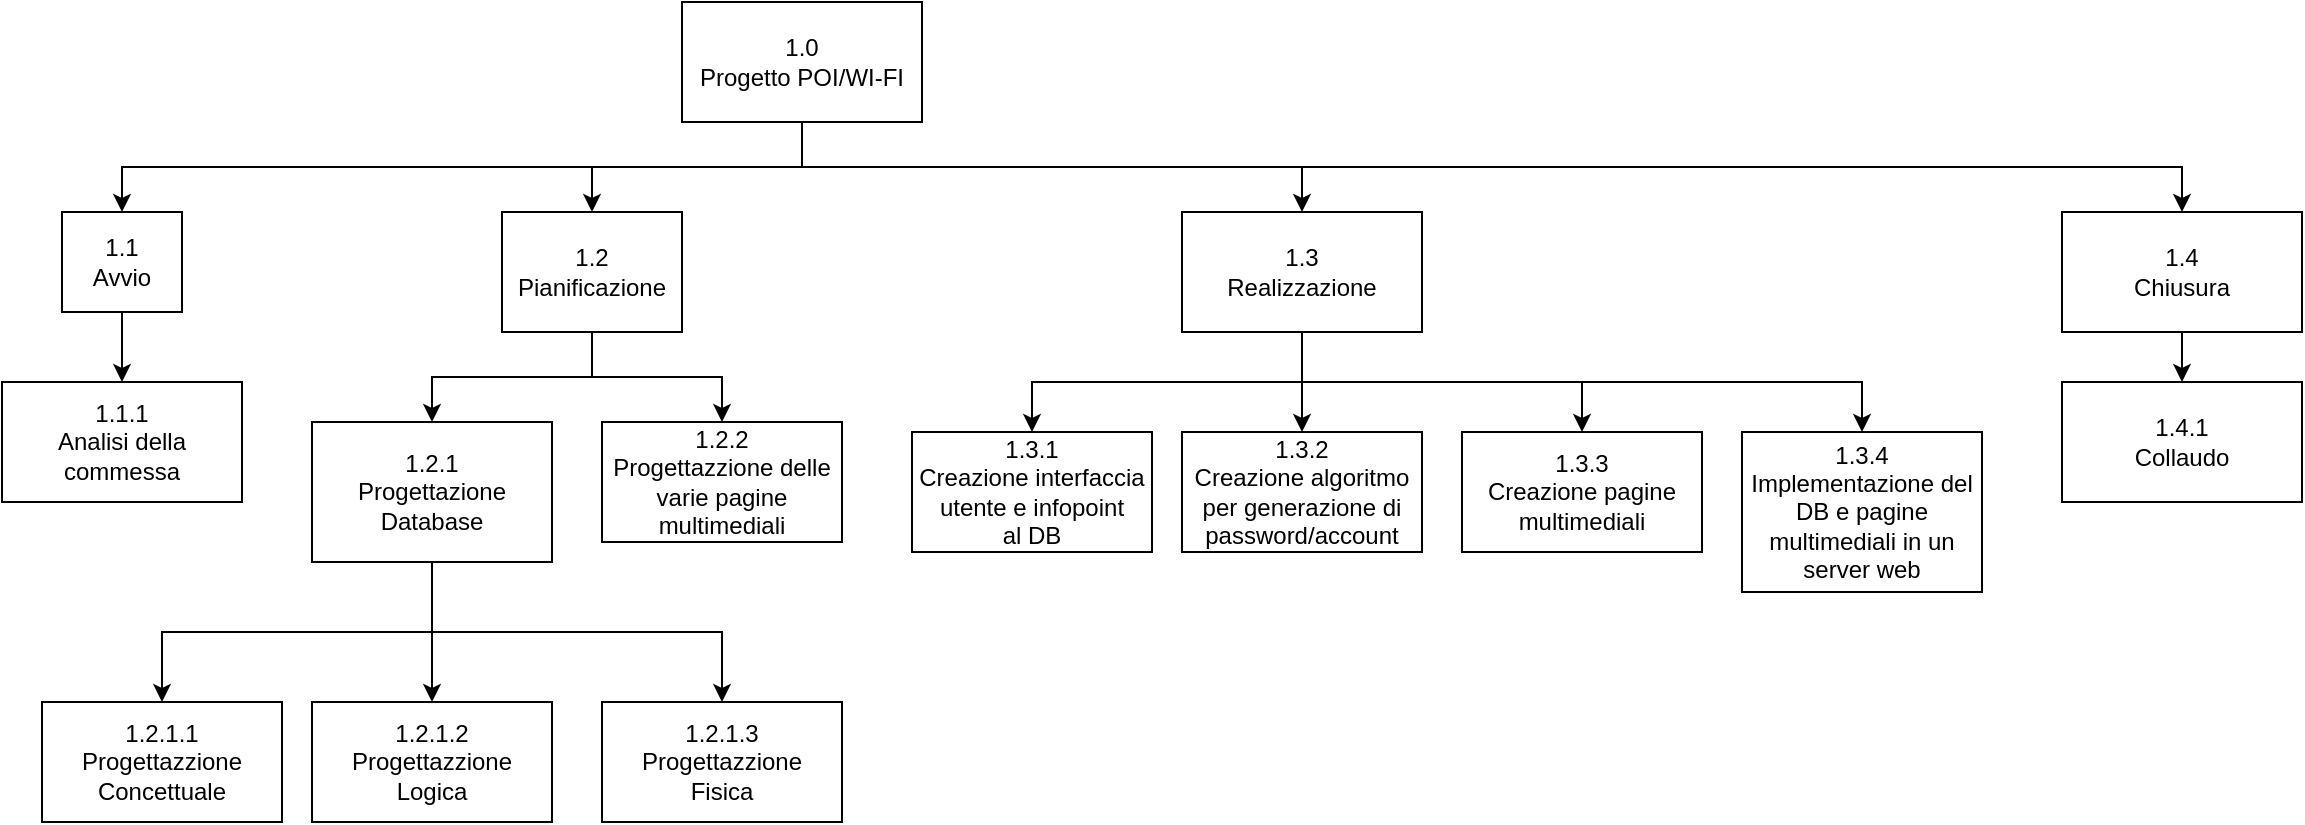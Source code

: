 <mxfile version="14.5.7" type="device"><diagram id="3j37cElnVa3Cx9dDSnxr" name="Page-1"><mxGraphModel dx="868" dy="479" grid="1" gridSize="10" guides="1" tooltips="1" connect="1" arrows="1" fold="1" page="1" pageScale="1" pageWidth="1169" pageHeight="827" math="0" shadow="0"><root><mxCell id="0"/><mxCell id="1" parent="0"/><mxCell id="PARt8DHZ-nu3weqLShNF-24" style="edgeStyle=orthogonalEdgeStyle;rounded=0;orthogonalLoop=1;jettySize=auto;html=1;exitX=0.5;exitY=1;exitDx=0;exitDy=0;entryX=0.5;entryY=0;entryDx=0;entryDy=0;" edge="1" parent="1" source="PARt8DHZ-nu3weqLShNF-1" target="PARt8DHZ-nu3weqLShNF-2"><mxGeometry relative="1" as="geometry"/></mxCell><mxCell id="PARt8DHZ-nu3weqLShNF-25" style="edgeStyle=orthogonalEdgeStyle;rounded=0;orthogonalLoop=1;jettySize=auto;html=1;exitX=0.5;exitY=1;exitDx=0;exitDy=0;entryX=0.5;entryY=0;entryDx=0;entryDy=0;" edge="1" parent="1" source="PARt8DHZ-nu3weqLShNF-1" target="PARt8DHZ-nu3weqLShNF-7"><mxGeometry relative="1" as="geometry"/></mxCell><mxCell id="PARt8DHZ-nu3weqLShNF-26" style="edgeStyle=orthogonalEdgeStyle;rounded=0;orthogonalLoop=1;jettySize=auto;html=1;exitX=0.5;exitY=1;exitDx=0;exitDy=0;entryX=0.5;entryY=0;entryDx=0;entryDy=0;" edge="1" parent="1" source="PARt8DHZ-nu3weqLShNF-1" target="PARt8DHZ-nu3weqLShNF-11"><mxGeometry relative="1" as="geometry"/></mxCell><mxCell id="PARt8DHZ-nu3weqLShNF-28" style="edgeStyle=orthogonalEdgeStyle;rounded=0;orthogonalLoop=1;jettySize=auto;html=1;exitX=0.5;exitY=1;exitDx=0;exitDy=0;entryX=0.5;entryY=0;entryDx=0;entryDy=0;" edge="1" parent="1" source="PARt8DHZ-nu3weqLShNF-1" target="PARt8DHZ-nu3weqLShNF-16"><mxGeometry relative="1" as="geometry"/></mxCell><mxCell id="PARt8DHZ-nu3weqLShNF-1" value="&lt;div&gt;1.0&lt;br&gt;&lt;/div&gt;&lt;div&gt;Progetto POI/WI-FI&lt;/div&gt;" style="rounded=0;whiteSpace=wrap;html=1;" vertex="1" parent="1"><mxGeometry x="350" y="10" width="120" height="60" as="geometry"/></mxCell><mxCell id="PARt8DHZ-nu3weqLShNF-29" style="edgeStyle=orthogonalEdgeStyle;rounded=0;orthogonalLoop=1;jettySize=auto;html=1;exitX=0.5;exitY=1;exitDx=0;exitDy=0;entryX=0.5;entryY=0;entryDx=0;entryDy=0;" edge="1" parent="1" source="PARt8DHZ-nu3weqLShNF-2" target="PARt8DHZ-nu3weqLShNF-4"><mxGeometry relative="1" as="geometry"/></mxCell><mxCell id="PARt8DHZ-nu3weqLShNF-2" value="1.1&lt;br&gt;&lt;div&gt;Avvio&lt;/div&gt;" style="rounded=0;whiteSpace=wrap;html=1;" vertex="1" parent="1"><mxGeometry x="40" y="115" width="60" height="50" as="geometry"/></mxCell><mxCell id="PARt8DHZ-nu3weqLShNF-4" value="&lt;div&gt;1.1.1&lt;br&gt;&lt;/div&gt;&lt;div&gt;Analisi della commessa&lt;br&gt;&lt;/div&gt;" style="rounded=0;whiteSpace=wrap;html=1;" vertex="1" parent="1"><mxGeometry x="10" y="200" width="120" height="60" as="geometry"/></mxCell><mxCell id="PARt8DHZ-nu3weqLShNF-30" style="edgeStyle=orthogonalEdgeStyle;rounded=0;orthogonalLoop=1;jettySize=auto;html=1;exitX=0.5;exitY=1;exitDx=0;exitDy=0;entryX=0.5;entryY=0;entryDx=0;entryDy=0;" edge="1" parent="1" source="PARt8DHZ-nu3weqLShNF-7" target="PARt8DHZ-nu3weqLShNF-9"><mxGeometry relative="1" as="geometry"/></mxCell><mxCell id="PARt8DHZ-nu3weqLShNF-31" style="edgeStyle=orthogonalEdgeStyle;rounded=0;orthogonalLoop=1;jettySize=auto;html=1;exitX=0.5;exitY=1;exitDx=0;exitDy=0;entryX=0.5;entryY=0;entryDx=0;entryDy=0;" edge="1" parent="1" source="PARt8DHZ-nu3weqLShNF-7" target="PARt8DHZ-nu3weqLShNF-18"><mxGeometry relative="1" as="geometry"/></mxCell><mxCell id="PARt8DHZ-nu3weqLShNF-7" value="&lt;div&gt;1.2&lt;/div&gt;&lt;div&gt;Pianificazione&lt;br&gt;&lt;/div&gt;" style="rounded=0;whiteSpace=wrap;html=1;" vertex="1" parent="1"><mxGeometry x="260" y="115" width="90" height="60" as="geometry"/></mxCell><mxCell id="PARt8DHZ-nu3weqLShNF-32" style="edgeStyle=orthogonalEdgeStyle;rounded=0;orthogonalLoop=1;jettySize=auto;html=1;exitX=0.5;exitY=1;exitDx=0;exitDy=0;entryX=0.5;entryY=0;entryDx=0;entryDy=0;" edge="1" parent="1" source="PARt8DHZ-nu3weqLShNF-9" target="PARt8DHZ-nu3weqLShNF-20"><mxGeometry relative="1" as="geometry"/></mxCell><mxCell id="PARt8DHZ-nu3weqLShNF-33" style="edgeStyle=orthogonalEdgeStyle;rounded=0;orthogonalLoop=1;jettySize=auto;html=1;exitX=0.5;exitY=1;exitDx=0;exitDy=0;entryX=0.5;entryY=0;entryDx=0;entryDy=0;" edge="1" parent="1" source="PARt8DHZ-nu3weqLShNF-9" target="PARt8DHZ-nu3weqLShNF-21"><mxGeometry relative="1" as="geometry"/></mxCell><mxCell id="PARt8DHZ-nu3weqLShNF-34" style="edgeStyle=orthogonalEdgeStyle;rounded=0;orthogonalLoop=1;jettySize=auto;html=1;exitX=0.5;exitY=1;exitDx=0;exitDy=0;entryX=0.5;entryY=0;entryDx=0;entryDy=0;" edge="1" parent="1" source="PARt8DHZ-nu3weqLShNF-9" target="PARt8DHZ-nu3weqLShNF-22"><mxGeometry relative="1" as="geometry"/></mxCell><mxCell id="PARt8DHZ-nu3weqLShNF-9" value="&lt;div&gt;1.2.1&lt;br&gt;&lt;/div&gt;&lt;div&gt;Progettazione Database&lt;br&gt;&lt;/div&gt;" style="rounded=0;whiteSpace=wrap;html=1;" vertex="1" parent="1"><mxGeometry x="165" y="220" width="120" height="70" as="geometry"/></mxCell><mxCell id="PARt8DHZ-nu3weqLShNF-36" style="edgeStyle=orthogonalEdgeStyle;rounded=0;orthogonalLoop=1;jettySize=auto;html=1;exitX=0.5;exitY=1;exitDx=0;exitDy=0;entryX=0.5;entryY=0;entryDx=0;entryDy=0;" edge="1" parent="1" source="PARt8DHZ-nu3weqLShNF-11" target="PARt8DHZ-nu3weqLShNF-12"><mxGeometry relative="1" as="geometry"/></mxCell><mxCell id="PARt8DHZ-nu3weqLShNF-37" style="edgeStyle=orthogonalEdgeStyle;rounded=0;orthogonalLoop=1;jettySize=auto;html=1;exitX=0.5;exitY=1;exitDx=0;exitDy=0;entryX=0.5;entryY=0;entryDx=0;entryDy=0;" edge="1" parent="1" source="PARt8DHZ-nu3weqLShNF-11" target="PARt8DHZ-nu3weqLShNF-13"><mxGeometry relative="1" as="geometry"/></mxCell><mxCell id="PARt8DHZ-nu3weqLShNF-38" style="edgeStyle=orthogonalEdgeStyle;rounded=0;orthogonalLoop=1;jettySize=auto;html=1;exitX=0.5;exitY=1;exitDx=0;exitDy=0;entryX=0.5;entryY=0;entryDx=0;entryDy=0;" edge="1" parent="1" source="PARt8DHZ-nu3weqLShNF-11" target="PARt8DHZ-nu3weqLShNF-14"><mxGeometry relative="1" as="geometry"/></mxCell><mxCell id="PARt8DHZ-nu3weqLShNF-39" style="edgeStyle=orthogonalEdgeStyle;rounded=0;orthogonalLoop=1;jettySize=auto;html=1;exitX=0.5;exitY=1;exitDx=0;exitDy=0;entryX=0.5;entryY=0;entryDx=0;entryDy=0;" edge="1" parent="1" source="PARt8DHZ-nu3weqLShNF-11" target="PARt8DHZ-nu3weqLShNF-15"><mxGeometry relative="1" as="geometry"/></mxCell><mxCell id="PARt8DHZ-nu3weqLShNF-11" value="&lt;div&gt;1.3&lt;/div&gt;&lt;div&gt;Realizzazione&lt;br&gt;&lt;/div&gt;" style="rounded=0;whiteSpace=wrap;html=1;" vertex="1" parent="1"><mxGeometry x="600" y="115" width="120" height="60" as="geometry"/></mxCell><mxCell id="PARt8DHZ-nu3weqLShNF-12" value="&lt;div&gt;1.3.1&lt;br&gt;&lt;/div&gt;&lt;div&gt;Creazione interfaccia utente e infopoint &lt;br&gt;&lt;/div&gt;&lt;div&gt;al DB&lt;br&gt;&lt;/div&gt;" style="rounded=0;whiteSpace=wrap;html=1;" vertex="1" parent="1"><mxGeometry x="465" y="225" width="120" height="60" as="geometry"/></mxCell><mxCell id="PARt8DHZ-nu3weqLShNF-13" value="&lt;div&gt;1.3.2&lt;/div&gt;&lt;div&gt;Creazione algoritmo per generazione di password/account&lt;br&gt;&lt;/div&gt;" style="rounded=0;whiteSpace=wrap;html=1;" vertex="1" parent="1"><mxGeometry x="600" y="225" width="120" height="60" as="geometry"/></mxCell><mxCell id="PARt8DHZ-nu3weqLShNF-14" value="&lt;div&gt;1.3.3&lt;/div&gt;&lt;div&gt;Creazione pagine multimediali&lt;br&gt;&lt;/div&gt;" style="whiteSpace=wrap;html=1;" vertex="1" parent="1"><mxGeometry x="740" y="225" width="120" height="60" as="geometry"/></mxCell><mxCell id="PARt8DHZ-nu3weqLShNF-15" value="&lt;div&gt;1.3.4&lt;/div&gt;&lt;div&gt;Implementazione del DB e pagine multimediali in un server web&lt;br&gt;&lt;/div&gt;" style="whiteSpace=wrap;html=1;" vertex="1" parent="1"><mxGeometry x="880" y="225" width="120" height="80" as="geometry"/></mxCell><mxCell id="PARt8DHZ-nu3weqLShNF-40" style="edgeStyle=orthogonalEdgeStyle;rounded=0;orthogonalLoop=1;jettySize=auto;html=1;exitX=0.5;exitY=1;exitDx=0;exitDy=0;entryX=0.5;entryY=0;entryDx=0;entryDy=0;" edge="1" parent="1" source="PARt8DHZ-nu3weqLShNF-16" target="PARt8DHZ-nu3weqLShNF-17"><mxGeometry relative="1" as="geometry"/></mxCell><mxCell id="PARt8DHZ-nu3weqLShNF-16" value="&lt;div&gt;1.4&lt;/div&gt;&lt;div&gt;Chiusura&lt;br&gt;&lt;/div&gt;" style="rounded=0;whiteSpace=wrap;html=1;" vertex="1" parent="1"><mxGeometry x="1040" y="115" width="120" height="60" as="geometry"/></mxCell><mxCell id="PARt8DHZ-nu3weqLShNF-17" value="&lt;div&gt;1.4.1&lt;/div&gt;&lt;div&gt;Collaudo&lt;br&gt;&lt;/div&gt;" style="whiteSpace=wrap;html=1;" vertex="1" parent="1"><mxGeometry x="1040" y="200" width="120" height="60" as="geometry"/></mxCell><mxCell id="PARt8DHZ-nu3weqLShNF-18" value="&lt;div&gt;1.2.2&lt;/div&gt;&lt;div&gt;Progettazzione delle varie pagine multimediali&lt;br&gt;&lt;/div&gt;" style="whiteSpace=wrap;html=1;" vertex="1" parent="1"><mxGeometry x="310" y="220" width="120" height="60" as="geometry"/></mxCell><mxCell id="PARt8DHZ-nu3weqLShNF-20" value="&lt;div&gt;1.2.1.1&lt;/div&gt;&lt;div&gt;Progettazzione &lt;br&gt;&lt;/div&gt;&lt;div&gt;Concettuale&lt;br&gt;&lt;/div&gt;" style="rounded=0;whiteSpace=wrap;html=1;" vertex="1" parent="1"><mxGeometry x="30" y="360" width="120" height="60" as="geometry"/></mxCell><mxCell id="PARt8DHZ-nu3weqLShNF-21" value="&lt;div&gt;1.2.1.2&lt;/div&gt;&lt;div&gt;Progettazzione &lt;br&gt;&lt;/div&gt;&lt;div&gt;Logica&lt;br&gt;&lt;/div&gt;" style="rounded=0;whiteSpace=wrap;html=1;" vertex="1" parent="1"><mxGeometry x="165" y="360" width="120" height="60" as="geometry"/></mxCell><mxCell id="PARt8DHZ-nu3weqLShNF-22" value="&lt;div&gt;1.2.1.3&lt;/div&gt;&lt;div&gt;Progettazzione &lt;br&gt;&lt;/div&gt;&lt;div&gt;Fisica&lt;br&gt;&lt;/div&gt;" style="rounded=0;whiteSpace=wrap;html=1;" vertex="1" parent="1"><mxGeometry x="310" y="360" width="120" height="60" as="geometry"/></mxCell></root></mxGraphModel></diagram></mxfile>